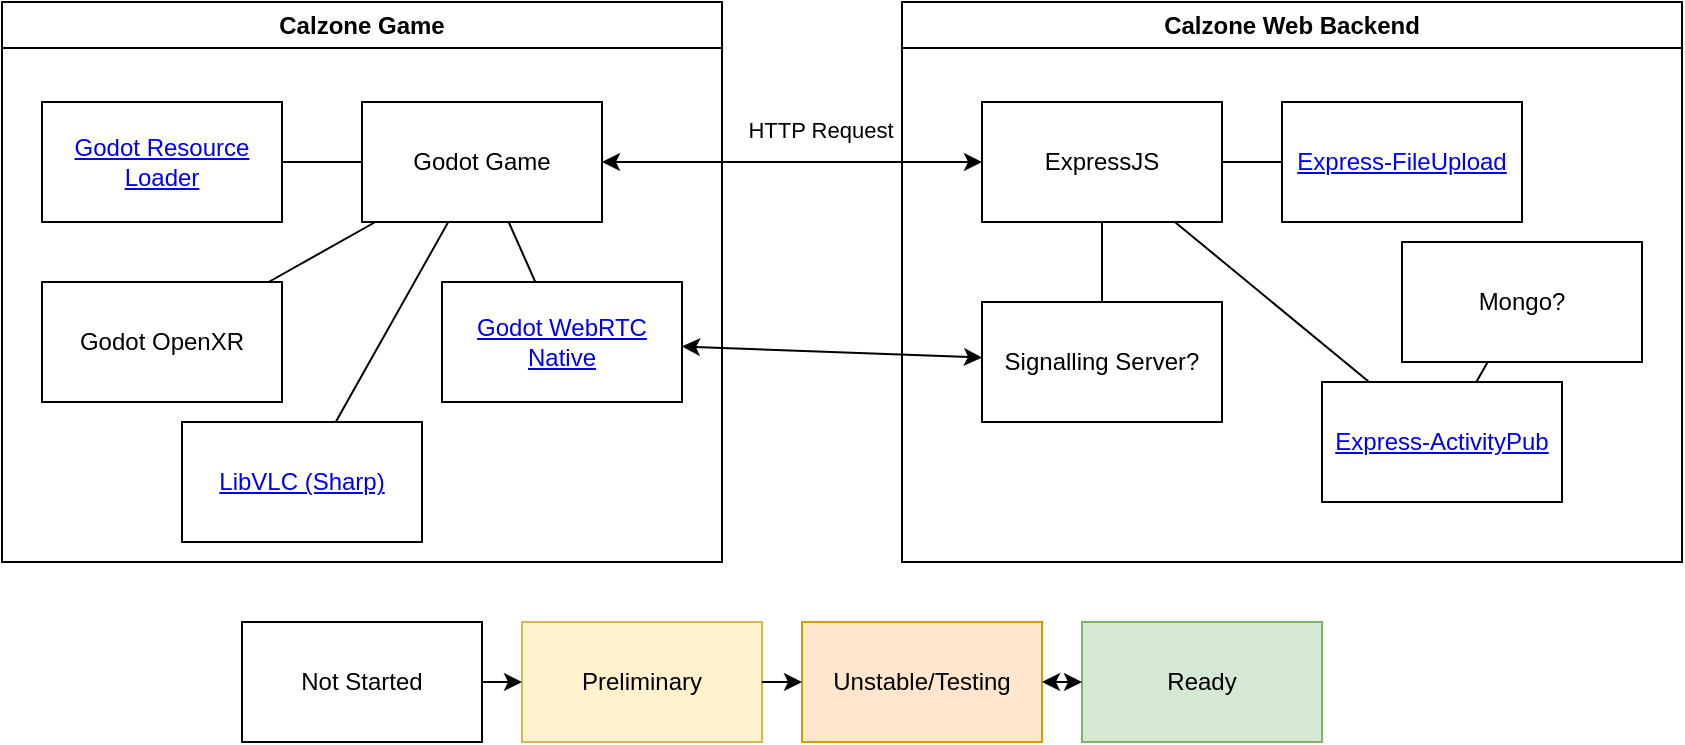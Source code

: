 <mxfile version="21.1.2" type="device">
  <diagram name="Page-1" id="IT5rea4_Bto_5vkOmj1d">
    <mxGraphModel dx="938" dy="648" grid="1" gridSize="10" guides="1" tooltips="1" connect="1" arrows="1" fold="1" page="1" pageScale="1" pageWidth="850" pageHeight="1100" math="0" shadow="0">
      <root>
        <mxCell id="0" />
        <mxCell id="1" parent="0" />
        <mxCell id="BIbVjL80IyFpYf1687JR-3" value="Calzone Web Backend" style="swimlane;whiteSpace=wrap;html=1;" parent="1" vertex="1">
          <mxGeometry x="470" y="240" width="390" height="280" as="geometry" />
        </mxCell>
        <mxCell id="BIbVjL80IyFpYf1687JR-5" value="ExpressJS" style="rounded=0;whiteSpace=wrap;html=1;" parent="BIbVjL80IyFpYf1687JR-3" vertex="1">
          <mxGeometry x="40" y="50" width="120" height="60" as="geometry" />
        </mxCell>
        <mxCell id="BIbVjL80IyFpYf1687JR-6" value="&lt;a href=&quot;https://www.npmjs.com/package/activitypub-express&quot;&gt;Express-ActivityPub&lt;/a&gt;" style="rounded=0;whiteSpace=wrap;html=1;" parent="BIbVjL80IyFpYf1687JR-3" vertex="1">
          <mxGeometry x="210" y="190" width="120" height="60" as="geometry" />
        </mxCell>
        <mxCell id="BIbVjL80IyFpYf1687JR-7" value="" style="endArrow=none;html=1;rounded=0;" parent="BIbVjL80IyFpYf1687JR-3" source="BIbVjL80IyFpYf1687JR-6" target="BIbVjL80IyFpYf1687JR-5" edge="1">
          <mxGeometry width="50" height="50" relative="1" as="geometry">
            <mxPoint x="-120" y="120" as="sourcePoint" />
            <mxPoint x="-70" y="70" as="targetPoint" />
          </mxGeometry>
        </mxCell>
        <mxCell id="BIbVjL80IyFpYf1687JR-8" value="&lt;a href=&quot;https://www.npmjs.com/package/express-fileupload&quot;&gt;Express-FileUpload&lt;/a&gt;" style="rounded=0;whiteSpace=wrap;html=1;" parent="BIbVjL80IyFpYf1687JR-3" vertex="1">
          <mxGeometry x="190" y="50" width="120" height="60" as="geometry" />
        </mxCell>
        <mxCell id="BIbVjL80IyFpYf1687JR-9" value="" style="endArrow=none;html=1;rounded=0;" parent="BIbVjL80IyFpYf1687JR-3" source="BIbVjL80IyFpYf1687JR-8" target="BIbVjL80IyFpYf1687JR-5" edge="1">
          <mxGeometry width="50" height="50" relative="1" as="geometry">
            <mxPoint x="100" y="120" as="sourcePoint" />
            <mxPoint x="150" y="70" as="targetPoint" />
          </mxGeometry>
        </mxCell>
        <mxCell id="BIbVjL80IyFpYf1687JR-19" value="Mongo?" style="rounded=0;whiteSpace=wrap;html=1;" parent="BIbVjL80IyFpYf1687JR-3" vertex="1">
          <mxGeometry x="250" y="120" width="120" height="60" as="geometry" />
        </mxCell>
        <mxCell id="BIbVjL80IyFpYf1687JR-20" value="" style="endArrow=none;html=1;rounded=0;" parent="BIbVjL80IyFpYf1687JR-3" source="BIbVjL80IyFpYf1687JR-19" target="BIbVjL80IyFpYf1687JR-6" edge="1">
          <mxGeometry width="50" height="50" relative="1" as="geometry">
            <mxPoint x="-80" y="140" as="sourcePoint" />
            <mxPoint x="-30" y="90" as="targetPoint" />
          </mxGeometry>
        </mxCell>
        <mxCell id="bZqsUcijTYxGX1L42NSj-1" value="Signalling Server?" style="rounded=0;whiteSpace=wrap;html=1;" parent="BIbVjL80IyFpYf1687JR-3" vertex="1">
          <mxGeometry x="40" y="150" width="120" height="60" as="geometry" />
        </mxCell>
        <mxCell id="bZqsUcijTYxGX1L42NSj-3" value="" style="endArrow=none;html=1;rounded=0;" parent="BIbVjL80IyFpYf1687JR-3" source="bZqsUcijTYxGX1L42NSj-1" target="BIbVjL80IyFpYf1687JR-5" edge="1">
          <mxGeometry width="50" height="50" relative="1" as="geometry">
            <mxPoint x="-10" y="120" as="sourcePoint" />
            <mxPoint x="40" y="70" as="targetPoint" />
          </mxGeometry>
        </mxCell>
        <mxCell id="BIbVjL80IyFpYf1687JR-4" value="Calzone Game" style="swimlane;whiteSpace=wrap;html=1;" parent="1" vertex="1">
          <mxGeometry x="20" y="240" width="360" height="280" as="geometry" />
        </mxCell>
        <mxCell id="BIbVjL80IyFpYf1687JR-1" value="Godot Game" style="rounded=0;whiteSpace=wrap;html=1;" parent="BIbVjL80IyFpYf1687JR-4" vertex="1">
          <mxGeometry x="180" y="50" width="120" height="60" as="geometry" />
        </mxCell>
        <mxCell id="BIbVjL80IyFpYf1687JR-10" value="&lt;a href=&quot;https://github.com/godotengine/webrtc-native&quot;&gt;Godot WebRTC Native&lt;/a&gt;" style="rounded=0;whiteSpace=wrap;html=1;" parent="BIbVjL80IyFpYf1687JR-4" vertex="1">
          <mxGeometry x="220" y="140" width="120" height="60" as="geometry" />
        </mxCell>
        <mxCell id="BIbVjL80IyFpYf1687JR-11" value="" style="endArrow=none;html=1;rounded=0;" parent="BIbVjL80IyFpYf1687JR-4" source="BIbVjL80IyFpYf1687JR-1" target="BIbVjL80IyFpYf1687JR-10" edge="1">
          <mxGeometry width="50" height="50" relative="1" as="geometry">
            <mxPoint x="340" y="100" as="sourcePoint" />
            <mxPoint x="390" y="50" as="targetPoint" />
          </mxGeometry>
        </mxCell>
        <mxCell id="BIbVjL80IyFpYf1687JR-15" value="&lt;a href=&quot;https://docs.godotengine.org/en/stable/classes/class_resourceloader.html&quot;&gt;Godot Resource Loader&lt;/a&gt;" style="rounded=0;whiteSpace=wrap;html=1;" parent="BIbVjL80IyFpYf1687JR-4" vertex="1">
          <mxGeometry x="20" y="50" width="120" height="60" as="geometry" />
        </mxCell>
        <mxCell id="BIbVjL80IyFpYf1687JR-16" value="" style="endArrow=none;html=1;rounded=0;" parent="BIbVjL80IyFpYf1687JR-4" source="BIbVjL80IyFpYf1687JR-15" target="BIbVjL80IyFpYf1687JR-1" edge="1">
          <mxGeometry width="50" height="50" relative="1" as="geometry">
            <mxPoint x="360" y="110" as="sourcePoint" />
            <mxPoint x="410" y="60" as="targetPoint" />
          </mxGeometry>
        </mxCell>
        <mxCell id="BIbVjL80IyFpYf1687JR-17" value="Godot OpenXR" style="rounded=0;whiteSpace=wrap;html=1;" parent="BIbVjL80IyFpYf1687JR-4" vertex="1">
          <mxGeometry x="20" y="140" width="120" height="60" as="geometry" />
        </mxCell>
        <mxCell id="BIbVjL80IyFpYf1687JR-18" value="" style="endArrow=none;html=1;rounded=0;" parent="BIbVjL80IyFpYf1687JR-4" source="BIbVjL80IyFpYf1687JR-1" target="BIbVjL80IyFpYf1687JR-17" edge="1">
          <mxGeometry width="50" height="50" relative="1" as="geometry">
            <mxPoint x="360" y="110" as="sourcePoint" />
            <mxPoint x="410" y="60" as="targetPoint" />
          </mxGeometry>
        </mxCell>
        <mxCell id="ZyI1VARRn6LoQiqQzWN_-1" value="&lt;a href=&quot;https://github.com/videolan/libvlcsharp&quot;&gt;LibVLC (Sharp)&lt;/a&gt;" style="rounded=0;whiteSpace=wrap;html=1;" parent="BIbVjL80IyFpYf1687JR-4" vertex="1">
          <mxGeometry x="90" y="210" width="120" height="60" as="geometry" />
        </mxCell>
        <mxCell id="ZyI1VARRn6LoQiqQzWN_-2" value="" style="endArrow=none;html=1;rounded=0;" parent="BIbVjL80IyFpYf1687JR-4" source="BIbVjL80IyFpYf1687JR-1" target="ZyI1VARRn6LoQiqQzWN_-1" edge="1">
          <mxGeometry width="50" height="50" relative="1" as="geometry">
            <mxPoint x="440" y="120" as="sourcePoint" />
            <mxPoint x="490" y="70" as="targetPoint" />
          </mxGeometry>
        </mxCell>
        <mxCell id="BIbVjL80IyFpYf1687JR-13" value="" style="endArrow=classic;startArrow=classic;html=1;rounded=0;" parent="1" source="BIbVjL80IyFpYf1687JR-1" target="BIbVjL80IyFpYf1687JR-5" edge="1">
          <mxGeometry width="50" height="50" relative="1" as="geometry">
            <mxPoint x="360" y="340" as="sourcePoint" />
            <mxPoint x="410" y="290" as="targetPoint" />
          </mxGeometry>
        </mxCell>
        <mxCell id="BIbVjL80IyFpYf1687JR-14" value="HTTP Request" style="edgeLabel;html=1;align=center;verticalAlign=middle;resizable=0;points=[];" parent="BIbVjL80IyFpYf1687JR-13" vertex="1" connectable="0">
          <mxGeometry x="0.289" y="2" relative="1" as="geometry">
            <mxPoint x="-14" y="-14" as="offset" />
          </mxGeometry>
        </mxCell>
        <mxCell id="bZqsUcijTYxGX1L42NSj-2" value="" style="endArrow=classic;startArrow=classic;html=1;rounded=0;" parent="1" source="BIbVjL80IyFpYf1687JR-10" target="bZqsUcijTYxGX1L42NSj-1" edge="1">
          <mxGeometry width="50" height="50" relative="1" as="geometry">
            <mxPoint x="460" y="360" as="sourcePoint" />
            <mxPoint x="510" y="310" as="targetPoint" />
          </mxGeometry>
        </mxCell>
        <mxCell id="19F03CZJJGipNKZsI7sg-1" value="Not Started" style="rounded=0;whiteSpace=wrap;html=1;" vertex="1" parent="1">
          <mxGeometry x="140" y="550" width="120" height="60" as="geometry" />
        </mxCell>
        <mxCell id="19F03CZJJGipNKZsI7sg-2" value="Preliminary" style="rounded=0;whiteSpace=wrap;html=1;fillColor=#fff2cc;strokeColor=#d6b656;" vertex="1" parent="1">
          <mxGeometry x="280" y="550" width="120" height="60" as="geometry" />
        </mxCell>
        <mxCell id="19F03CZJJGipNKZsI7sg-3" value="Unstable/Testing" style="rounded=0;whiteSpace=wrap;html=1;fillColor=#ffe6cc;strokeColor=#d79b00;" vertex="1" parent="1">
          <mxGeometry x="420" y="550" width="120" height="60" as="geometry" />
        </mxCell>
        <mxCell id="19F03CZJJGipNKZsI7sg-4" value="Ready" style="rounded=0;whiteSpace=wrap;html=1;fillColor=#d5e8d4;strokeColor=#82b366;" vertex="1" parent="1">
          <mxGeometry x="560" y="550" width="120" height="60" as="geometry" />
        </mxCell>
        <mxCell id="19F03CZJJGipNKZsI7sg-5" value="" style="endArrow=classic;html=1;rounded=0;" edge="1" parent="1" source="19F03CZJJGipNKZsI7sg-1" target="19F03CZJJGipNKZsI7sg-2">
          <mxGeometry width="50" height="50" relative="1" as="geometry">
            <mxPoint x="420" y="490" as="sourcePoint" />
            <mxPoint x="470" y="440" as="targetPoint" />
          </mxGeometry>
        </mxCell>
        <mxCell id="19F03CZJJGipNKZsI7sg-6" value="" style="endArrow=classic;html=1;rounded=0;" edge="1" parent="1" source="19F03CZJJGipNKZsI7sg-2" target="19F03CZJJGipNKZsI7sg-3">
          <mxGeometry width="50" height="50" relative="1" as="geometry">
            <mxPoint x="420" y="490" as="sourcePoint" />
            <mxPoint x="470" y="440" as="targetPoint" />
          </mxGeometry>
        </mxCell>
        <mxCell id="19F03CZJJGipNKZsI7sg-7" value="" style="endArrow=classic;startArrow=classic;html=1;rounded=0;" edge="1" parent="1" source="19F03CZJJGipNKZsI7sg-3" target="19F03CZJJGipNKZsI7sg-4">
          <mxGeometry width="50" height="50" relative="1" as="geometry">
            <mxPoint x="420" y="490" as="sourcePoint" />
            <mxPoint x="470" y="440" as="targetPoint" />
          </mxGeometry>
        </mxCell>
      </root>
    </mxGraphModel>
  </diagram>
</mxfile>
